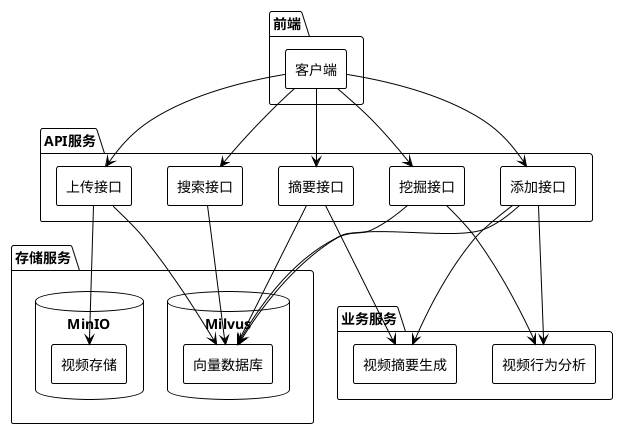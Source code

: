 @startuml system-components
!theme plain
skinparam componentStyle rectangle

package "前端" {
    [客户端] as Client
}

package "API服务" {
    [上传接口] as UploadAPI
    [添加接口] as AddAPI
    [挖掘接口] as MiningAPI
    [摘要接口] as SummaryAPI
    [搜索接口] as SearchAPI
}

package "存储服务" {
    database "MinIO" {
        [视频存储] as VideoStorage
    }
    database "Milvus" {
        [向量数据库] as VectorDB
    }
}

package "业务服务" {
    [视频行为分析] as VideoMining
    [视频摘要生成] as VideoSummary
}

Client --> UploadAPI
Client --> AddAPI
Client --> MiningAPI
Client --> SummaryAPI
Client --> SearchAPI

UploadAPI --> VideoStorage
UploadAPI --> VectorDB

AddAPI --> VideoMining
AddAPI --> VideoSummary
AddAPI --> VectorDB

MiningAPI --> VideoMining
MiningAPI --> VectorDB

SummaryAPI --> VideoSummary
SummaryAPI --> VectorDB

SearchAPI --> VectorDB

@enduml